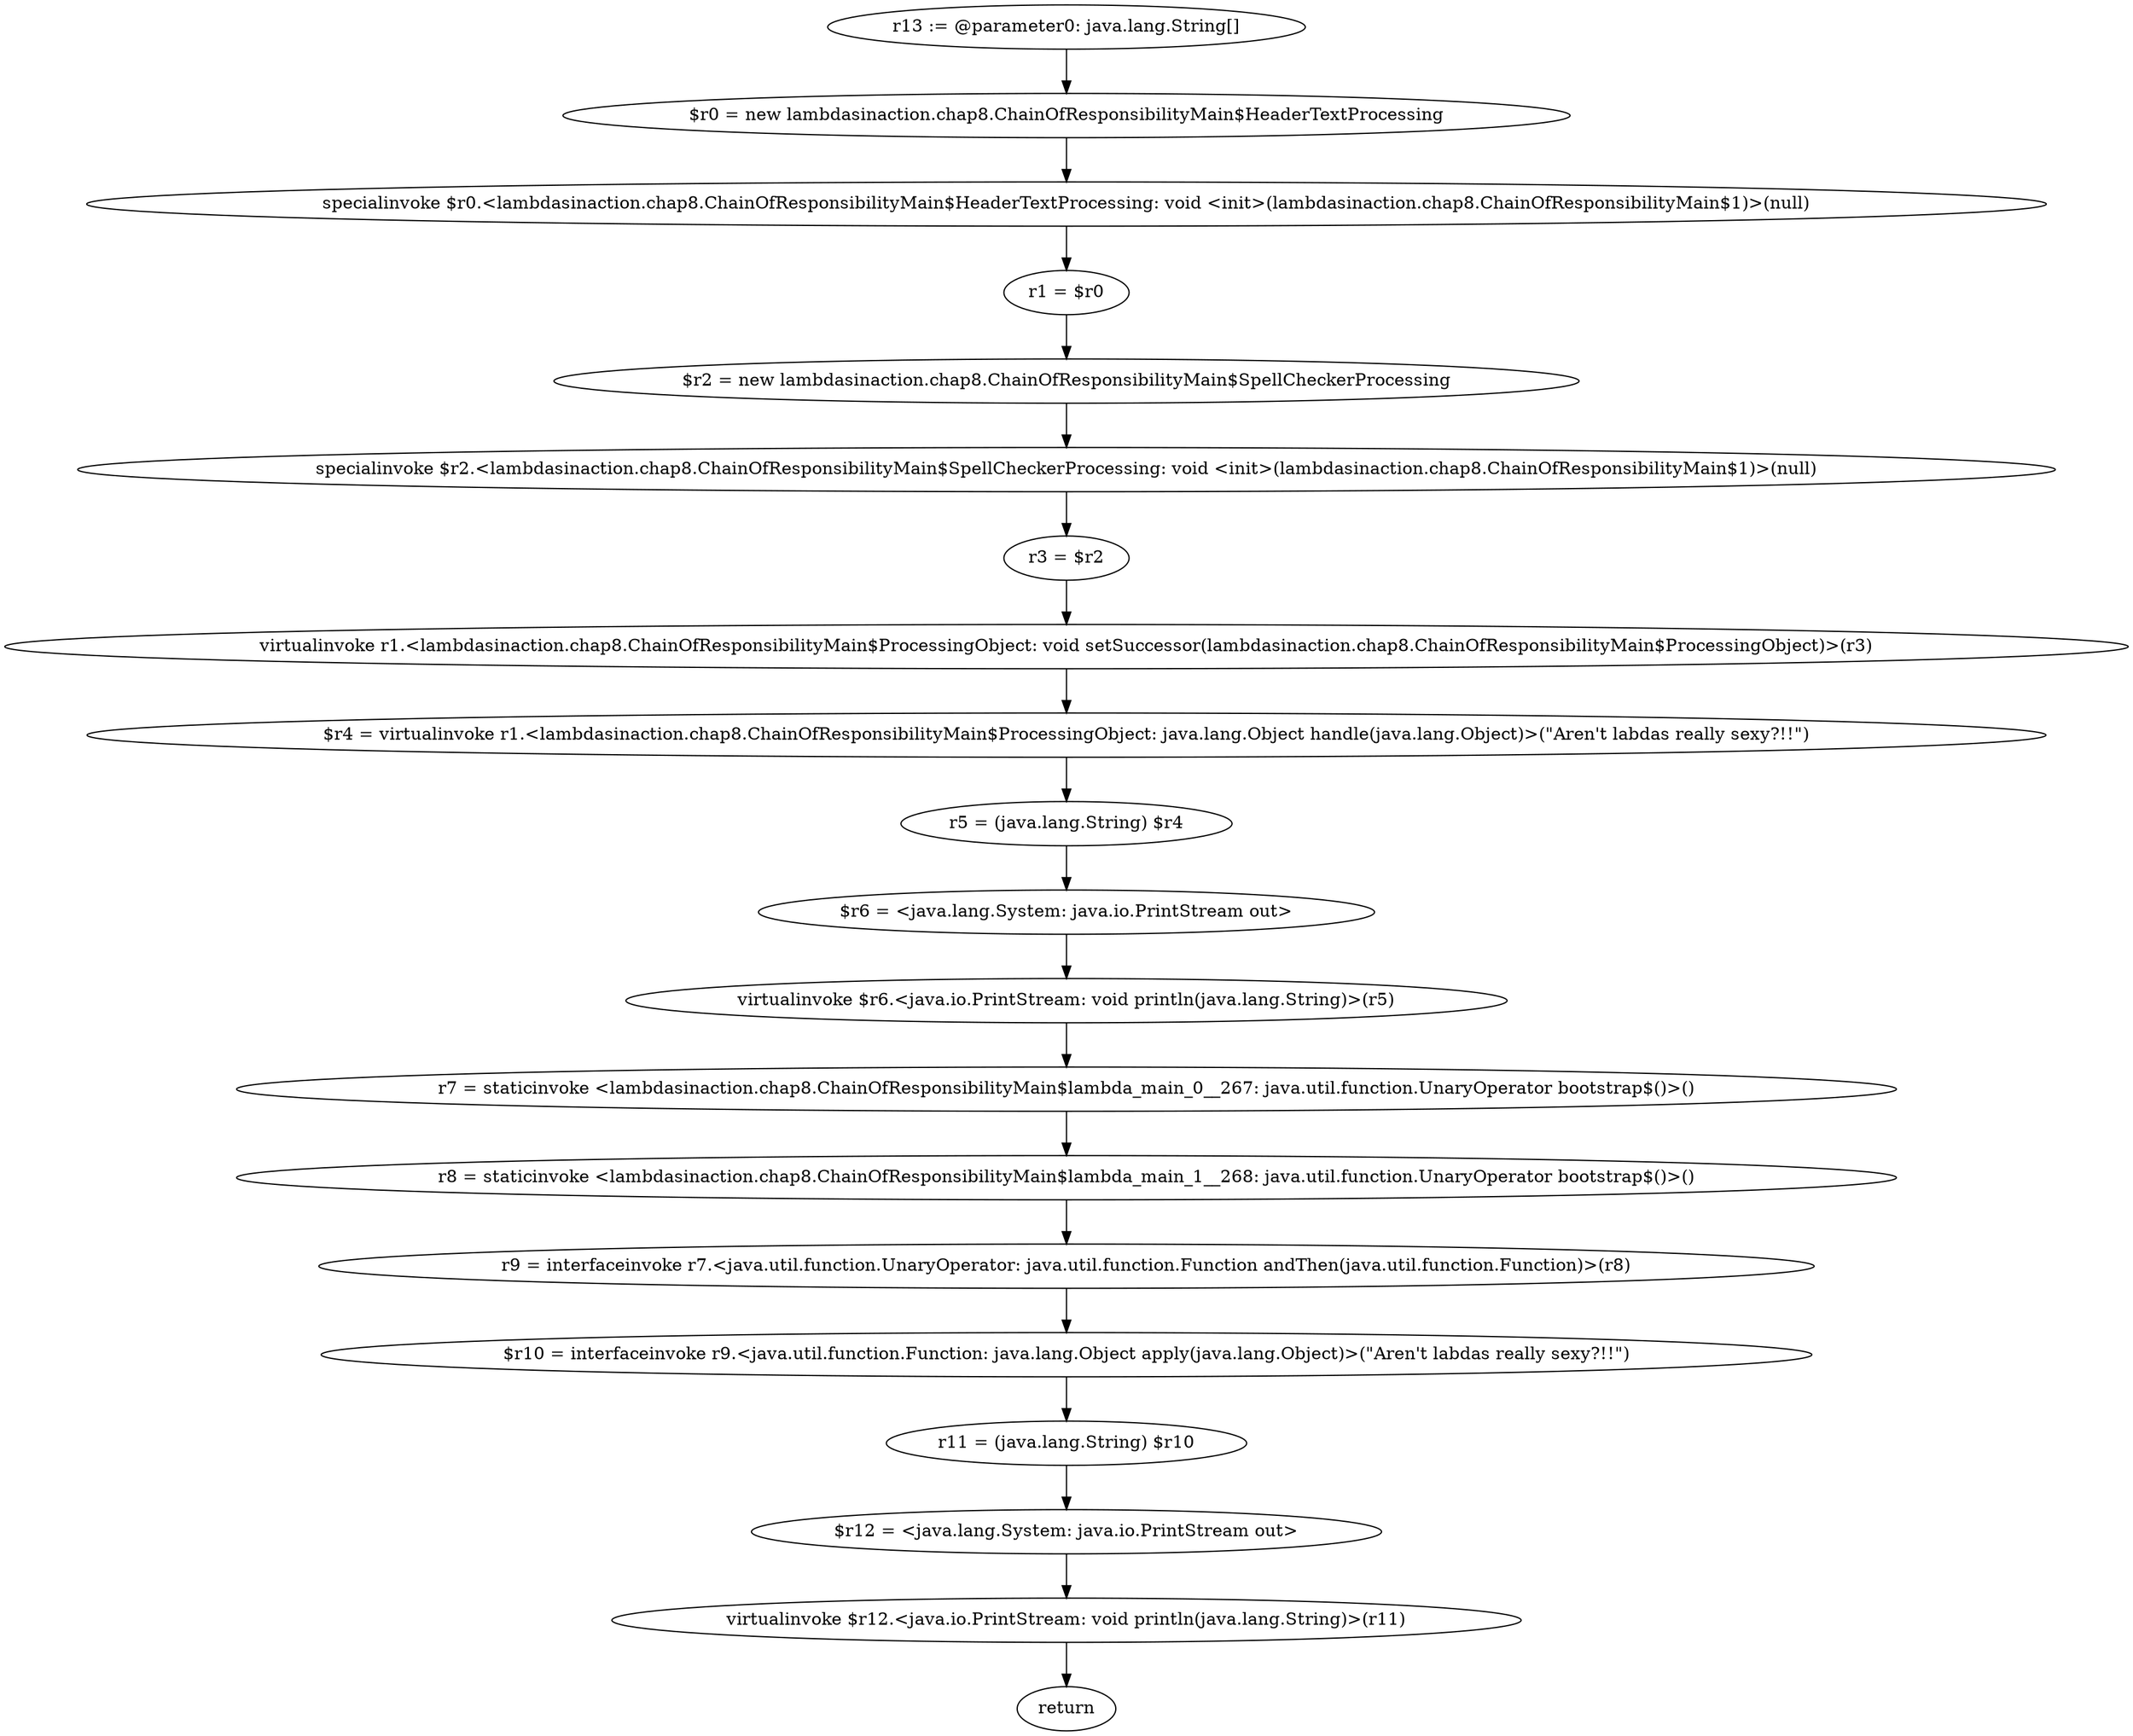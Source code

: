 digraph "unitGraph" {
    "r13 := @parameter0: java.lang.String[]"
    "$r0 = new lambdasinaction.chap8.ChainOfResponsibilityMain$HeaderTextProcessing"
    "specialinvoke $r0.<lambdasinaction.chap8.ChainOfResponsibilityMain$HeaderTextProcessing: void <init>(lambdasinaction.chap8.ChainOfResponsibilityMain$1)>(null)"
    "r1 = $r0"
    "$r2 = new lambdasinaction.chap8.ChainOfResponsibilityMain$SpellCheckerProcessing"
    "specialinvoke $r2.<lambdasinaction.chap8.ChainOfResponsibilityMain$SpellCheckerProcessing: void <init>(lambdasinaction.chap8.ChainOfResponsibilityMain$1)>(null)"
    "r3 = $r2"
    "virtualinvoke r1.<lambdasinaction.chap8.ChainOfResponsibilityMain$ProcessingObject: void setSuccessor(lambdasinaction.chap8.ChainOfResponsibilityMain$ProcessingObject)>(r3)"
    "$r4 = virtualinvoke r1.<lambdasinaction.chap8.ChainOfResponsibilityMain$ProcessingObject: java.lang.Object handle(java.lang.Object)>(\"Aren\'t labdas really sexy?!!\")"
    "r5 = (java.lang.String) $r4"
    "$r6 = <java.lang.System: java.io.PrintStream out>"
    "virtualinvoke $r6.<java.io.PrintStream: void println(java.lang.String)>(r5)"
    "r7 = staticinvoke <lambdasinaction.chap8.ChainOfResponsibilityMain$lambda_main_0__267: java.util.function.UnaryOperator bootstrap$()>()"
    "r8 = staticinvoke <lambdasinaction.chap8.ChainOfResponsibilityMain$lambda_main_1__268: java.util.function.UnaryOperator bootstrap$()>()"
    "r9 = interfaceinvoke r7.<java.util.function.UnaryOperator: java.util.function.Function andThen(java.util.function.Function)>(r8)"
    "$r10 = interfaceinvoke r9.<java.util.function.Function: java.lang.Object apply(java.lang.Object)>(\"Aren\'t labdas really sexy?!!\")"
    "r11 = (java.lang.String) $r10"
    "$r12 = <java.lang.System: java.io.PrintStream out>"
    "virtualinvoke $r12.<java.io.PrintStream: void println(java.lang.String)>(r11)"
    "return"
    "r13 := @parameter0: java.lang.String[]"->"$r0 = new lambdasinaction.chap8.ChainOfResponsibilityMain$HeaderTextProcessing";
    "$r0 = new lambdasinaction.chap8.ChainOfResponsibilityMain$HeaderTextProcessing"->"specialinvoke $r0.<lambdasinaction.chap8.ChainOfResponsibilityMain$HeaderTextProcessing: void <init>(lambdasinaction.chap8.ChainOfResponsibilityMain$1)>(null)";
    "specialinvoke $r0.<lambdasinaction.chap8.ChainOfResponsibilityMain$HeaderTextProcessing: void <init>(lambdasinaction.chap8.ChainOfResponsibilityMain$1)>(null)"->"r1 = $r0";
    "r1 = $r0"->"$r2 = new lambdasinaction.chap8.ChainOfResponsibilityMain$SpellCheckerProcessing";
    "$r2 = new lambdasinaction.chap8.ChainOfResponsibilityMain$SpellCheckerProcessing"->"specialinvoke $r2.<lambdasinaction.chap8.ChainOfResponsibilityMain$SpellCheckerProcessing: void <init>(lambdasinaction.chap8.ChainOfResponsibilityMain$1)>(null)";
    "specialinvoke $r2.<lambdasinaction.chap8.ChainOfResponsibilityMain$SpellCheckerProcessing: void <init>(lambdasinaction.chap8.ChainOfResponsibilityMain$1)>(null)"->"r3 = $r2";
    "r3 = $r2"->"virtualinvoke r1.<lambdasinaction.chap8.ChainOfResponsibilityMain$ProcessingObject: void setSuccessor(lambdasinaction.chap8.ChainOfResponsibilityMain$ProcessingObject)>(r3)";
    "virtualinvoke r1.<lambdasinaction.chap8.ChainOfResponsibilityMain$ProcessingObject: void setSuccessor(lambdasinaction.chap8.ChainOfResponsibilityMain$ProcessingObject)>(r3)"->"$r4 = virtualinvoke r1.<lambdasinaction.chap8.ChainOfResponsibilityMain$ProcessingObject: java.lang.Object handle(java.lang.Object)>(\"Aren\'t labdas really sexy?!!\")";
    "$r4 = virtualinvoke r1.<lambdasinaction.chap8.ChainOfResponsibilityMain$ProcessingObject: java.lang.Object handle(java.lang.Object)>(\"Aren\'t labdas really sexy?!!\")"->"r5 = (java.lang.String) $r4";
    "r5 = (java.lang.String) $r4"->"$r6 = <java.lang.System: java.io.PrintStream out>";
    "$r6 = <java.lang.System: java.io.PrintStream out>"->"virtualinvoke $r6.<java.io.PrintStream: void println(java.lang.String)>(r5)";
    "virtualinvoke $r6.<java.io.PrintStream: void println(java.lang.String)>(r5)"->"r7 = staticinvoke <lambdasinaction.chap8.ChainOfResponsibilityMain$lambda_main_0__267: java.util.function.UnaryOperator bootstrap$()>()";
    "r7 = staticinvoke <lambdasinaction.chap8.ChainOfResponsibilityMain$lambda_main_0__267: java.util.function.UnaryOperator bootstrap$()>()"->"r8 = staticinvoke <lambdasinaction.chap8.ChainOfResponsibilityMain$lambda_main_1__268: java.util.function.UnaryOperator bootstrap$()>()";
    "r8 = staticinvoke <lambdasinaction.chap8.ChainOfResponsibilityMain$lambda_main_1__268: java.util.function.UnaryOperator bootstrap$()>()"->"r9 = interfaceinvoke r7.<java.util.function.UnaryOperator: java.util.function.Function andThen(java.util.function.Function)>(r8)";
    "r9 = interfaceinvoke r7.<java.util.function.UnaryOperator: java.util.function.Function andThen(java.util.function.Function)>(r8)"->"$r10 = interfaceinvoke r9.<java.util.function.Function: java.lang.Object apply(java.lang.Object)>(\"Aren\'t labdas really sexy?!!\")";
    "$r10 = interfaceinvoke r9.<java.util.function.Function: java.lang.Object apply(java.lang.Object)>(\"Aren\'t labdas really sexy?!!\")"->"r11 = (java.lang.String) $r10";
    "r11 = (java.lang.String) $r10"->"$r12 = <java.lang.System: java.io.PrintStream out>";
    "$r12 = <java.lang.System: java.io.PrintStream out>"->"virtualinvoke $r12.<java.io.PrintStream: void println(java.lang.String)>(r11)";
    "virtualinvoke $r12.<java.io.PrintStream: void println(java.lang.String)>(r11)"->"return";
}
